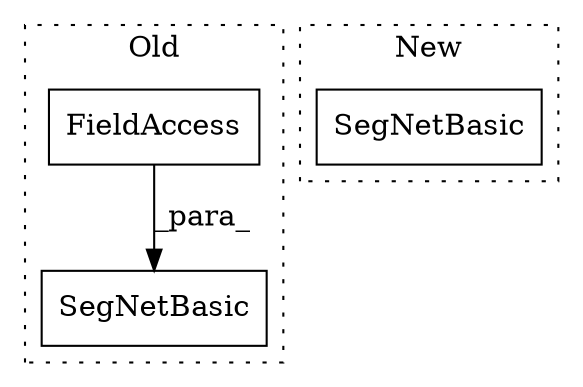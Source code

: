 digraph G {
subgraph cluster0 {
1 [label="SegNetBasic" a="32" s="1615,1661" l="12,1" shape="box"];
3 [label="FieldAccess" a="22" s="1627" l="12" shape="box"];
label = "Old";
style="dotted";
}
subgraph cluster1 {
2 [label="SegNetBasic" a="32" s="1723,1741" l="12,1" shape="box"];
label = "New";
style="dotted";
}
3 -> 1 [label="_para_"];
}